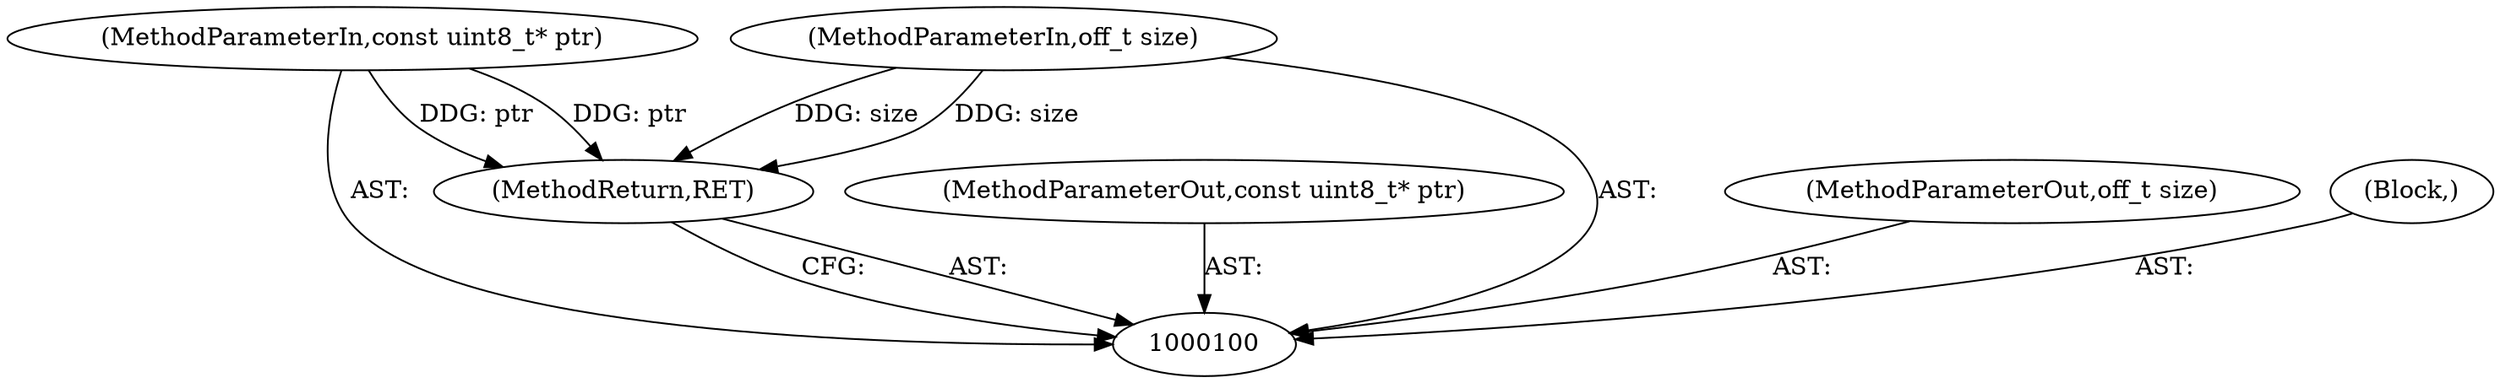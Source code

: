 digraph "1_Chrome_27c68f543e5eba779902447445dfb05ec3f5bf75_10" {
"1000104" [label="(MethodReturn,RET)"];
"1000101" [label="(MethodParameterIn,const uint8_t* ptr)"];
"1000110" [label="(MethodParameterOut,const uint8_t* ptr)"];
"1000102" [label="(MethodParameterIn,off_t size)"];
"1000111" [label="(MethodParameterOut,off_t size)"];
"1000103" [label="(Block,)"];
"1000104" -> "1000100"  [label="AST: "];
"1000104" -> "1000100"  [label="CFG: "];
"1000102" -> "1000104"  [label="DDG: size"];
"1000101" -> "1000104"  [label="DDG: ptr"];
"1000101" -> "1000100"  [label="AST: "];
"1000101" -> "1000104"  [label="DDG: ptr"];
"1000110" -> "1000100"  [label="AST: "];
"1000102" -> "1000100"  [label="AST: "];
"1000102" -> "1000104"  [label="DDG: size"];
"1000111" -> "1000100"  [label="AST: "];
"1000103" -> "1000100"  [label="AST: "];
}
